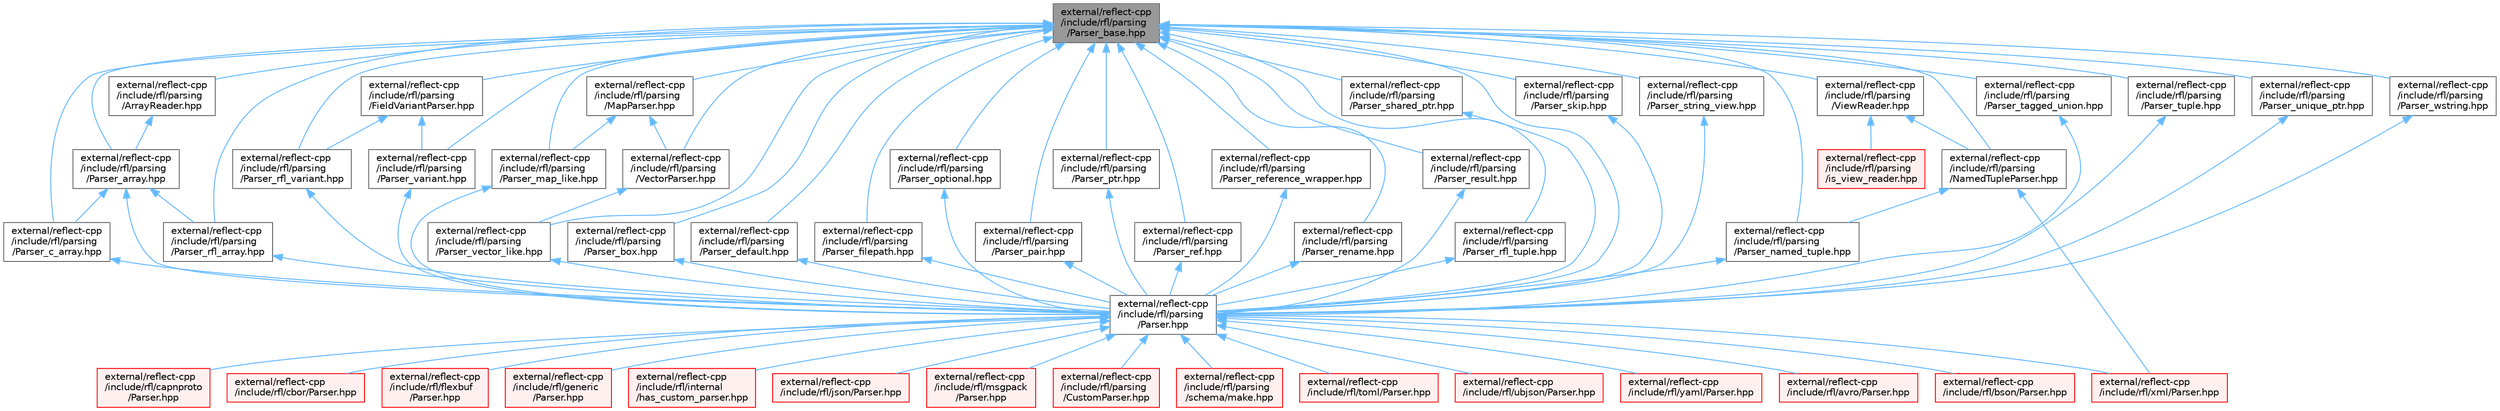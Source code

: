 digraph "external/reflect-cpp/include/rfl/parsing/Parser_base.hpp"
{
 // LATEX_PDF_SIZE
  bgcolor="transparent";
  edge [fontname=Helvetica,fontsize=10,labelfontname=Helvetica,labelfontsize=10];
  node [fontname=Helvetica,fontsize=10,shape=box,height=0.2,width=0.4];
  Node1 [id="Node000001",label="external/reflect-cpp\l/include/rfl/parsing\l/Parser_base.hpp",height=0.2,width=0.4,color="gray40", fillcolor="grey60", style="filled", fontcolor="black",tooltip=" "];
  Node1 -> Node2 [id="edge1_Node000001_Node000002",dir="back",color="steelblue1",style="solid",tooltip=" "];
  Node2 [id="Node000002",label="external/reflect-cpp\l/include/rfl/parsing\l/ArrayReader.hpp",height=0.2,width=0.4,color="grey40", fillcolor="white", style="filled",URL="$_array_reader_8hpp.html",tooltip=" "];
  Node2 -> Node3 [id="edge2_Node000002_Node000003",dir="back",color="steelblue1",style="solid",tooltip=" "];
  Node3 [id="Node000003",label="external/reflect-cpp\l/include/rfl/parsing\l/Parser_array.hpp",height=0.2,width=0.4,color="grey40", fillcolor="white", style="filled",URL="$_parser__array_8hpp.html",tooltip=" "];
  Node3 -> Node4 [id="edge3_Node000003_Node000004",dir="back",color="steelblue1",style="solid",tooltip=" "];
  Node4 [id="Node000004",label="external/reflect-cpp\l/include/rfl/parsing\l/Parser.hpp",height=0.2,width=0.4,color="grey40", fillcolor="white", style="filled",URL="$parsing_2_parser_8hpp.html",tooltip=" "];
  Node4 -> Node5 [id="edge4_Node000004_Node000005",dir="back",color="steelblue1",style="solid",tooltip=" "];
  Node5 [id="Node000005",label="external/reflect-cpp\l/include/rfl/avro/Parser.hpp",height=0.2,width=0.4,color="red", fillcolor="#FFF0F0", style="filled",URL="$avro_2_parser_8hpp.html",tooltip=" "];
  Node4 -> Node64 [id="edge5_Node000004_Node000064",dir="back",color="steelblue1",style="solid",tooltip=" "];
  Node64 [id="Node000064",label="external/reflect-cpp\l/include/rfl/bson/Parser.hpp",height=0.2,width=0.4,color="red", fillcolor="#FFF0F0", style="filled",URL="$bson_2_parser_8hpp.html",tooltip=" "];
  Node4 -> Node109 [id="edge6_Node000004_Node000109",dir="back",color="steelblue1",style="solid",tooltip=" "];
  Node109 [id="Node000109",label="external/reflect-cpp\l/include/rfl/capnproto\l/Parser.hpp",height=0.2,width=0.4,color="red", fillcolor="#FFF0F0", style="filled",URL="$capnproto_2_parser_8hpp.html",tooltip=" "];
  Node4 -> Node162 [id="edge7_Node000004_Node000162",dir="back",color="steelblue1",style="solid",tooltip=" "];
  Node162 [id="Node000162",label="external/reflect-cpp\l/include/rfl/cbor/Parser.hpp",height=0.2,width=0.4,color="red", fillcolor="#FFF0F0", style="filled",URL="$cbor_2_parser_8hpp.html",tooltip=" "];
  Node4 -> Node208 [id="edge8_Node000004_Node000208",dir="back",color="steelblue1",style="solid",tooltip=" "];
  Node208 [id="Node000208",label="external/reflect-cpp\l/include/rfl/flexbuf\l/Parser.hpp",height=0.2,width=0.4,color="red", fillcolor="#FFF0F0", style="filled",URL="$flexbuf_2_parser_8hpp.html",tooltip=" "];
  Node4 -> Node253 [id="edge9_Node000004_Node000253",dir="back",color="steelblue1",style="solid",tooltip=" "];
  Node253 [id="Node000253",label="external/reflect-cpp\l/include/rfl/generic\l/Parser.hpp",height=0.2,width=0.4,color="red", fillcolor="#FFF0F0", style="filled",URL="$generic_2_parser_8hpp.html",tooltip=" "];
  Node4 -> Node692 [id="edge10_Node000004_Node000692",dir="back",color="steelblue1",style="solid",tooltip=" "];
  Node692 [id="Node000692",label="external/reflect-cpp\l/include/rfl/internal\l/has_custom_parser.hpp",height=0.2,width=0.4,color="red", fillcolor="#FFF0F0", style="filled",URL="$has__custom__parser_8hpp.html",tooltip=" "];
  Node4 -> Node693 [id="edge11_Node000004_Node000693",dir="back",color="steelblue1",style="solid",tooltip=" "];
  Node693 [id="Node000693",label="external/reflect-cpp\l/include/rfl/json/Parser.hpp",height=0.2,width=0.4,color="red", fillcolor="#FFF0F0", style="filled",URL="$json_2_parser_8hpp.html",tooltip=" "];
  Node4 -> Node701 [id="edge12_Node000004_Node000701",dir="back",color="steelblue1",style="solid",tooltip=" "];
  Node701 [id="Node000701",label="external/reflect-cpp\l/include/rfl/msgpack\l/Parser.hpp",height=0.2,width=0.4,color="red", fillcolor="#FFF0F0", style="filled",URL="$msgpack_2_parser_8hpp.html",tooltip=" "];
  Node4 -> Node706 [id="edge13_Node000004_Node000706",dir="back",color="steelblue1",style="solid",tooltip=" "];
  Node706 [id="Node000706",label="external/reflect-cpp\l/include/rfl/parsing\l/CustomParser.hpp",height=0.2,width=0.4,color="red", fillcolor="#FFF0F0", style="filled",URL="$_custom_parser_8hpp.html",tooltip=" "];
  Node4 -> Node707 [id="edge14_Node000004_Node000707",dir="back",color="steelblue1",style="solid",tooltip=" "];
  Node707 [id="Node000707",label="external/reflect-cpp\l/include/rfl/parsing\l/schema/make.hpp",height=0.2,width=0.4,color="red", fillcolor="#FFF0F0", style="filled",URL="$make_8hpp.html",tooltip=" "];
  Node4 -> Node519 [id="edge15_Node000004_Node000519",dir="back",color="steelblue1",style="solid",tooltip=" "];
  Node519 [id="Node000519",label="external/reflect-cpp\l/include/rfl/toml/Parser.hpp",height=0.2,width=0.4,color="red", fillcolor="#FFF0F0", style="filled",URL="$toml_2_parser_8hpp.html",tooltip=" "];
  Node4 -> Node708 [id="edge16_Node000004_Node000708",dir="back",color="steelblue1",style="solid",tooltip=" "];
  Node708 [id="Node000708",label="external/reflect-cpp\l/include/rfl/ubjson/Parser.hpp",height=0.2,width=0.4,color="red", fillcolor="#FFF0F0", style="filled",URL="$ubjson_2_parser_8hpp.html",tooltip=" "];
  Node4 -> Node713 [id="edge17_Node000004_Node000713",dir="back",color="steelblue1",style="solid",tooltip=" "];
  Node713 [id="Node000713",label="external/reflect-cpp\l/include/rfl/xml/Parser.hpp",height=0.2,width=0.4,color="red", fillcolor="#FFF0F0", style="filled",URL="$xml_2_parser_8hpp.html",tooltip=" "];
  Node4 -> Node718 [id="edge18_Node000004_Node000718",dir="back",color="steelblue1",style="solid",tooltip=" "];
  Node718 [id="Node000718",label="external/reflect-cpp\l/include/rfl/yaml/Parser.hpp",height=0.2,width=0.4,color="red", fillcolor="#FFF0F0", style="filled",URL="$yaml_2_parser_8hpp.html",tooltip=" "];
  Node3 -> Node723 [id="edge19_Node000003_Node000723",dir="back",color="steelblue1",style="solid",tooltip=" "];
  Node723 [id="Node000723",label="external/reflect-cpp\l/include/rfl/parsing\l/Parser_c_array.hpp",height=0.2,width=0.4,color="grey40", fillcolor="white", style="filled",URL="$_parser__c__array_8hpp.html",tooltip=" "];
  Node723 -> Node4 [id="edge20_Node000723_Node000004",dir="back",color="steelblue1",style="solid",tooltip=" "];
  Node3 -> Node724 [id="edge21_Node000003_Node000724",dir="back",color="steelblue1",style="solid",tooltip=" "];
  Node724 [id="Node000724",label="external/reflect-cpp\l/include/rfl/parsing\l/Parser_rfl_array.hpp",height=0.2,width=0.4,color="grey40", fillcolor="white", style="filled",URL="$_parser__rfl__array_8hpp.html",tooltip=" "];
  Node724 -> Node4 [id="edge22_Node000724_Node000004",dir="back",color="steelblue1",style="solid",tooltip=" "];
  Node1 -> Node725 [id="edge23_Node000001_Node000725",dir="back",color="steelblue1",style="solid",tooltip=" "];
  Node725 [id="Node000725",label="external/reflect-cpp\l/include/rfl/parsing\l/FieldVariantParser.hpp",height=0.2,width=0.4,color="grey40", fillcolor="white", style="filled",URL="$_field_variant_parser_8hpp.html",tooltip=" "];
  Node725 -> Node726 [id="edge24_Node000725_Node000726",dir="back",color="steelblue1",style="solid",tooltip=" "];
  Node726 [id="Node000726",label="external/reflect-cpp\l/include/rfl/parsing\l/Parser_rfl_variant.hpp",height=0.2,width=0.4,color="grey40", fillcolor="white", style="filled",URL="$_parser__rfl__variant_8hpp.html",tooltip=" "];
  Node726 -> Node4 [id="edge25_Node000726_Node000004",dir="back",color="steelblue1",style="solid",tooltip=" "];
  Node725 -> Node727 [id="edge26_Node000725_Node000727",dir="back",color="steelblue1",style="solid",tooltip=" "];
  Node727 [id="Node000727",label="external/reflect-cpp\l/include/rfl/parsing\l/Parser_variant.hpp",height=0.2,width=0.4,color="grey40", fillcolor="white", style="filled",URL="$_parser__variant_8hpp.html",tooltip=" "];
  Node727 -> Node4 [id="edge27_Node000727_Node000004",dir="back",color="steelblue1",style="solid",tooltip=" "];
  Node1 -> Node728 [id="edge28_Node000001_Node000728",dir="back",color="steelblue1",style="solid",tooltip=" "];
  Node728 [id="Node000728",label="external/reflect-cpp\l/include/rfl/parsing\l/MapParser.hpp",height=0.2,width=0.4,color="grey40", fillcolor="white", style="filled",URL="$_map_parser_8hpp.html",tooltip=" "];
  Node728 -> Node729 [id="edge29_Node000728_Node000729",dir="back",color="steelblue1",style="solid",tooltip=" "];
  Node729 [id="Node000729",label="external/reflect-cpp\l/include/rfl/parsing\l/Parser_map_like.hpp",height=0.2,width=0.4,color="grey40", fillcolor="white", style="filled",URL="$_parser__map__like_8hpp.html",tooltip=" "];
  Node729 -> Node4 [id="edge30_Node000729_Node000004",dir="back",color="steelblue1",style="solid",tooltip=" "];
  Node728 -> Node730 [id="edge31_Node000728_Node000730",dir="back",color="steelblue1",style="solid",tooltip=" "];
  Node730 [id="Node000730",label="external/reflect-cpp\l/include/rfl/parsing\l/VectorParser.hpp",height=0.2,width=0.4,color="grey40", fillcolor="white", style="filled",URL="$_vector_parser_8hpp.html",tooltip=" "];
  Node730 -> Node731 [id="edge32_Node000730_Node000731",dir="back",color="steelblue1",style="solid",tooltip=" "];
  Node731 [id="Node000731",label="external/reflect-cpp\l/include/rfl/parsing\l/Parser_vector_like.hpp",height=0.2,width=0.4,color="grey40", fillcolor="white", style="filled",URL="$_parser__vector__like_8hpp.html",tooltip=" "];
  Node731 -> Node4 [id="edge33_Node000731_Node000004",dir="back",color="steelblue1",style="solid",tooltip=" "];
  Node1 -> Node732 [id="edge34_Node000001_Node000732",dir="back",color="steelblue1",style="solid",tooltip=" "];
  Node732 [id="Node000732",label="external/reflect-cpp\l/include/rfl/parsing\l/NamedTupleParser.hpp",height=0.2,width=0.4,color="grey40", fillcolor="white", style="filled",URL="$_named_tuple_parser_8hpp.html",tooltip=" "];
  Node732 -> Node733 [id="edge35_Node000732_Node000733",dir="back",color="steelblue1",style="solid",tooltip=" "];
  Node733 [id="Node000733",label="external/reflect-cpp\l/include/rfl/parsing\l/Parser_named_tuple.hpp",height=0.2,width=0.4,color="grey40", fillcolor="white", style="filled",URL="$_parser__named__tuple_8hpp.html",tooltip=" "];
  Node733 -> Node4 [id="edge36_Node000733_Node000004",dir="back",color="steelblue1",style="solid",tooltip=" "];
  Node732 -> Node713 [id="edge37_Node000732_Node000713",dir="back",color="steelblue1",style="solid",tooltip=" "];
  Node1 -> Node4 [id="edge38_Node000001_Node000004",dir="back",color="steelblue1",style="solid",tooltip=" "];
  Node1 -> Node3 [id="edge39_Node000001_Node000003",dir="back",color="steelblue1",style="solid",tooltip=" "];
  Node1 -> Node734 [id="edge40_Node000001_Node000734",dir="back",color="steelblue1",style="solid",tooltip=" "];
  Node734 [id="Node000734",label="external/reflect-cpp\l/include/rfl/parsing\l/Parser_box.hpp",height=0.2,width=0.4,color="grey40", fillcolor="white", style="filled",URL="$_parser__box_8hpp.html",tooltip=" "];
  Node734 -> Node4 [id="edge41_Node000734_Node000004",dir="back",color="steelblue1",style="solid",tooltip=" "];
  Node1 -> Node723 [id="edge42_Node000001_Node000723",dir="back",color="steelblue1",style="solid",tooltip=" "];
  Node1 -> Node735 [id="edge43_Node000001_Node000735",dir="back",color="steelblue1",style="solid",tooltip=" "];
  Node735 [id="Node000735",label="external/reflect-cpp\l/include/rfl/parsing\l/Parser_default.hpp",height=0.2,width=0.4,color="grey40", fillcolor="white", style="filled",URL="$_parser__default_8hpp.html",tooltip=" "];
  Node735 -> Node4 [id="edge44_Node000735_Node000004",dir="back",color="steelblue1",style="solid",tooltip=" "];
  Node1 -> Node736 [id="edge45_Node000001_Node000736",dir="back",color="steelblue1",style="solid",tooltip=" "];
  Node736 [id="Node000736",label="external/reflect-cpp\l/include/rfl/parsing\l/Parser_filepath.hpp",height=0.2,width=0.4,color="grey40", fillcolor="white", style="filled",URL="$_parser__filepath_8hpp.html",tooltip=" "];
  Node736 -> Node4 [id="edge46_Node000736_Node000004",dir="back",color="steelblue1",style="solid",tooltip=" "];
  Node1 -> Node729 [id="edge47_Node000001_Node000729",dir="back",color="steelblue1",style="solid",tooltip=" "];
  Node1 -> Node733 [id="edge48_Node000001_Node000733",dir="back",color="steelblue1",style="solid",tooltip=" "];
  Node1 -> Node737 [id="edge49_Node000001_Node000737",dir="back",color="steelblue1",style="solid",tooltip=" "];
  Node737 [id="Node000737",label="external/reflect-cpp\l/include/rfl/parsing\l/Parser_optional.hpp",height=0.2,width=0.4,color="grey40", fillcolor="white", style="filled",URL="$_parser__optional_8hpp.html",tooltip=" "];
  Node737 -> Node4 [id="edge50_Node000737_Node000004",dir="back",color="steelblue1",style="solid",tooltip=" "];
  Node1 -> Node738 [id="edge51_Node000001_Node000738",dir="back",color="steelblue1",style="solid",tooltip=" "];
  Node738 [id="Node000738",label="external/reflect-cpp\l/include/rfl/parsing\l/Parser_pair.hpp",height=0.2,width=0.4,color="grey40", fillcolor="white", style="filled",URL="$_parser__pair_8hpp.html",tooltip=" "];
  Node738 -> Node4 [id="edge52_Node000738_Node000004",dir="back",color="steelblue1",style="solid",tooltip=" "];
  Node1 -> Node739 [id="edge53_Node000001_Node000739",dir="back",color="steelblue1",style="solid",tooltip=" "];
  Node739 [id="Node000739",label="external/reflect-cpp\l/include/rfl/parsing\l/Parser_ptr.hpp",height=0.2,width=0.4,color="grey40", fillcolor="white", style="filled",URL="$_parser__ptr_8hpp.html",tooltip=" "];
  Node739 -> Node4 [id="edge54_Node000739_Node000004",dir="back",color="steelblue1",style="solid",tooltip=" "];
  Node1 -> Node740 [id="edge55_Node000001_Node000740",dir="back",color="steelblue1",style="solid",tooltip=" "];
  Node740 [id="Node000740",label="external/reflect-cpp\l/include/rfl/parsing\l/Parser_ref.hpp",height=0.2,width=0.4,color="grey40", fillcolor="white", style="filled",URL="$_parser__ref_8hpp.html",tooltip=" "];
  Node740 -> Node4 [id="edge56_Node000740_Node000004",dir="back",color="steelblue1",style="solid",tooltip=" "];
  Node1 -> Node741 [id="edge57_Node000001_Node000741",dir="back",color="steelblue1",style="solid",tooltip=" "];
  Node741 [id="Node000741",label="external/reflect-cpp\l/include/rfl/parsing\l/Parser_reference_wrapper.hpp",height=0.2,width=0.4,color="grey40", fillcolor="white", style="filled",URL="$_parser__reference__wrapper_8hpp.html",tooltip=" "];
  Node741 -> Node4 [id="edge58_Node000741_Node000004",dir="back",color="steelblue1",style="solid",tooltip=" "];
  Node1 -> Node742 [id="edge59_Node000001_Node000742",dir="back",color="steelblue1",style="solid",tooltip=" "];
  Node742 [id="Node000742",label="external/reflect-cpp\l/include/rfl/parsing\l/Parser_rename.hpp",height=0.2,width=0.4,color="grey40", fillcolor="white", style="filled",URL="$_parser__rename_8hpp.html",tooltip=" "];
  Node742 -> Node4 [id="edge60_Node000742_Node000004",dir="back",color="steelblue1",style="solid",tooltip=" "];
  Node1 -> Node743 [id="edge61_Node000001_Node000743",dir="back",color="steelblue1",style="solid",tooltip=" "];
  Node743 [id="Node000743",label="external/reflect-cpp\l/include/rfl/parsing\l/Parser_result.hpp",height=0.2,width=0.4,color="grey40", fillcolor="white", style="filled",URL="$_parser__result_8hpp.html",tooltip=" "];
  Node743 -> Node4 [id="edge62_Node000743_Node000004",dir="back",color="steelblue1",style="solid",tooltip=" "];
  Node1 -> Node724 [id="edge63_Node000001_Node000724",dir="back",color="steelblue1",style="solid",tooltip=" "];
  Node1 -> Node744 [id="edge64_Node000001_Node000744",dir="back",color="steelblue1",style="solid",tooltip=" "];
  Node744 [id="Node000744",label="external/reflect-cpp\l/include/rfl/parsing\l/Parser_rfl_tuple.hpp",height=0.2,width=0.4,color="grey40", fillcolor="white", style="filled",URL="$_parser__rfl__tuple_8hpp.html",tooltip=" "];
  Node744 -> Node4 [id="edge65_Node000744_Node000004",dir="back",color="steelblue1",style="solid",tooltip=" "];
  Node1 -> Node726 [id="edge66_Node000001_Node000726",dir="back",color="steelblue1",style="solid",tooltip=" "];
  Node1 -> Node745 [id="edge67_Node000001_Node000745",dir="back",color="steelblue1",style="solid",tooltip=" "];
  Node745 [id="Node000745",label="external/reflect-cpp\l/include/rfl/parsing\l/Parser_shared_ptr.hpp",height=0.2,width=0.4,color="grey40", fillcolor="white", style="filled",URL="$_parser__shared__ptr_8hpp.html",tooltip=" "];
  Node745 -> Node4 [id="edge68_Node000745_Node000004",dir="back",color="steelblue1",style="solid",tooltip=" "];
  Node1 -> Node746 [id="edge69_Node000001_Node000746",dir="back",color="steelblue1",style="solid",tooltip=" "];
  Node746 [id="Node000746",label="external/reflect-cpp\l/include/rfl/parsing\l/Parser_skip.hpp",height=0.2,width=0.4,color="grey40", fillcolor="white", style="filled",URL="$_parser__skip_8hpp.html",tooltip=" "];
  Node746 -> Node4 [id="edge70_Node000746_Node000004",dir="back",color="steelblue1",style="solid",tooltip=" "];
  Node1 -> Node747 [id="edge71_Node000001_Node000747",dir="back",color="steelblue1",style="solid",tooltip=" "];
  Node747 [id="Node000747",label="external/reflect-cpp\l/include/rfl/parsing\l/Parser_string_view.hpp",height=0.2,width=0.4,color="grey40", fillcolor="white", style="filled",URL="$_parser__string__view_8hpp.html",tooltip=" "];
  Node747 -> Node4 [id="edge72_Node000747_Node000004",dir="back",color="steelblue1",style="solid",tooltip=" "];
  Node1 -> Node748 [id="edge73_Node000001_Node000748",dir="back",color="steelblue1",style="solid",tooltip=" "];
  Node748 [id="Node000748",label="external/reflect-cpp\l/include/rfl/parsing\l/Parser_tagged_union.hpp",height=0.2,width=0.4,color="grey40", fillcolor="white", style="filled",URL="$_parser__tagged__union_8hpp.html",tooltip=" "];
  Node748 -> Node4 [id="edge74_Node000748_Node000004",dir="back",color="steelblue1",style="solid",tooltip=" "];
  Node1 -> Node749 [id="edge75_Node000001_Node000749",dir="back",color="steelblue1",style="solid",tooltip=" "];
  Node749 [id="Node000749",label="external/reflect-cpp\l/include/rfl/parsing\l/Parser_tuple.hpp",height=0.2,width=0.4,color="grey40", fillcolor="white", style="filled",URL="$_parser__tuple_8hpp.html",tooltip=" "];
  Node749 -> Node4 [id="edge76_Node000749_Node000004",dir="back",color="steelblue1",style="solid",tooltip=" "];
  Node1 -> Node750 [id="edge77_Node000001_Node000750",dir="back",color="steelblue1",style="solid",tooltip=" "];
  Node750 [id="Node000750",label="external/reflect-cpp\l/include/rfl/parsing\l/Parser_unique_ptr.hpp",height=0.2,width=0.4,color="grey40", fillcolor="white", style="filled",URL="$_parser__unique__ptr_8hpp.html",tooltip=" "];
  Node750 -> Node4 [id="edge78_Node000750_Node000004",dir="back",color="steelblue1",style="solid",tooltip=" "];
  Node1 -> Node727 [id="edge79_Node000001_Node000727",dir="back",color="steelblue1",style="solid",tooltip=" "];
  Node1 -> Node731 [id="edge80_Node000001_Node000731",dir="back",color="steelblue1",style="solid",tooltip=" "];
  Node1 -> Node751 [id="edge81_Node000001_Node000751",dir="back",color="steelblue1",style="solid",tooltip=" "];
  Node751 [id="Node000751",label="external/reflect-cpp\l/include/rfl/parsing\l/Parser_wstring.hpp",height=0.2,width=0.4,color="grey40", fillcolor="white", style="filled",URL="$_parser__wstring_8hpp.html",tooltip=" "];
  Node751 -> Node4 [id="edge82_Node000751_Node000004",dir="back",color="steelblue1",style="solid",tooltip=" "];
  Node1 -> Node730 [id="edge83_Node000001_Node000730",dir="back",color="steelblue1",style="solid",tooltip=" "];
  Node1 -> Node752 [id="edge84_Node000001_Node000752",dir="back",color="steelblue1",style="solid",tooltip=" "];
  Node752 [id="Node000752",label="external/reflect-cpp\l/include/rfl/parsing\l/ViewReader.hpp",height=0.2,width=0.4,color="grey40", fillcolor="white", style="filled",URL="$_view_reader_8hpp.html",tooltip=" "];
  Node752 -> Node732 [id="edge85_Node000752_Node000732",dir="back",color="steelblue1",style="solid",tooltip=" "];
  Node752 -> Node753 [id="edge86_Node000752_Node000753",dir="back",color="steelblue1",style="solid",tooltip=" "];
  Node753 [id="Node000753",label="external/reflect-cpp\l/include/rfl/parsing\l/is_view_reader.hpp",height=0.2,width=0.4,color="red", fillcolor="#FFF0F0", style="filled",URL="$is__view__reader_8hpp.html",tooltip=" "];
}

